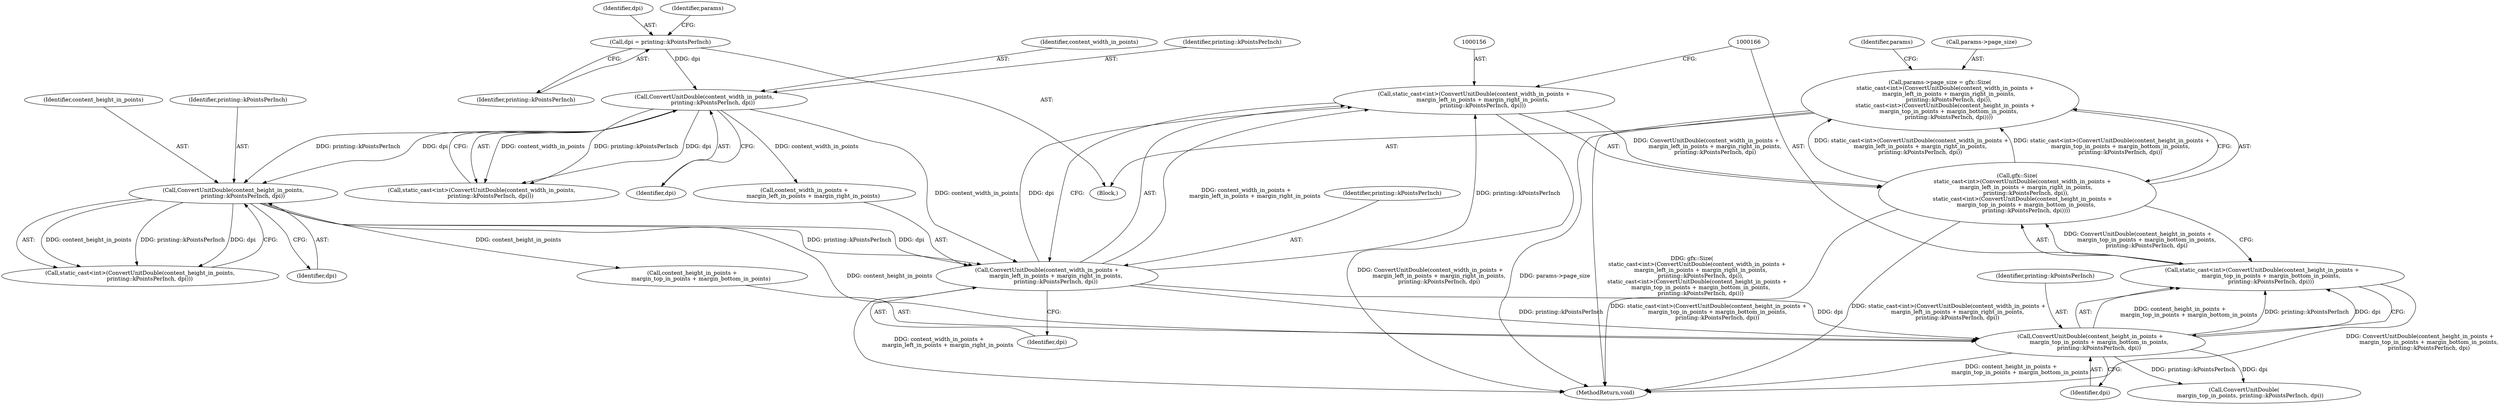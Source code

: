 digraph "0_Chrome_af05a799e3f47331fb27a24a8a56f1b1dd47a9c2@pointer" {
"1000150" [label="(Call,params->page_size = gfx::Size(\n      static_cast<int>(ConvertUnitDouble(content_width_in_points +\n          margin_left_in_points + margin_right_in_points,\n          printing::kPointsPerInch, dpi)),\n      static_cast<int>(ConvertUnitDouble(content_height_in_points +\n          margin_top_in_points + margin_bottom_in_points,\n          printing::kPointsPerInch, dpi))))"];
"1000154" [label="(Call,gfx::Size(\n      static_cast<int>(ConvertUnitDouble(content_width_in_points +\n          margin_left_in_points + margin_right_in_points,\n          printing::kPointsPerInch, dpi)),\n      static_cast<int>(ConvertUnitDouble(content_height_in_points +\n          margin_top_in_points + margin_bottom_in_points,\n          printing::kPointsPerInch, dpi))))"];
"1000155" [label="(Call,static_cast<int>(ConvertUnitDouble(content_width_in_points +\n          margin_left_in_points + margin_right_in_points,\n          printing::kPointsPerInch, dpi)))"];
"1000157" [label="(Call,ConvertUnitDouble(content_width_in_points +\n          margin_left_in_points + margin_right_in_points,\n          printing::kPointsPerInch, dpi))"];
"1000140" [label="(Call,ConvertUnitDouble(content_width_in_points,\n          printing::kPointsPerInch, dpi))"];
"1000130" [label="(Call,dpi = printing::kPointsPerInch)"];
"1000146" [label="(Call,ConvertUnitDouble(content_height_in_points,\n           printing::kPointsPerInch, dpi))"];
"1000165" [label="(Call,static_cast<int>(ConvertUnitDouble(content_height_in_points +\n          margin_top_in_points + margin_bottom_in_points,\n          printing::kPointsPerInch, dpi)))"];
"1000167" [label="(Call,ConvertUnitDouble(content_height_in_points +\n          margin_top_in_points + margin_bottom_in_points,\n          printing::kPointsPerInch, dpi))"];
"1000151" [label="(Call,params->page_size)"];
"1000150" [label="(Call,params->page_size = gfx::Size(\n      static_cast<int>(ConvertUnitDouble(content_width_in_points +\n          margin_left_in_points + margin_right_in_points,\n          printing::kPointsPerInch, dpi)),\n      static_cast<int>(ConvertUnitDouble(content_height_in_points +\n          margin_top_in_points + margin_bottom_in_points,\n          printing::kPointsPerInch, dpi))))"];
"1000155" [label="(Call,static_cast<int>(ConvertUnitDouble(content_width_in_points +\n          margin_left_in_points + margin_right_in_points,\n          printing::kPointsPerInch, dpi)))"];
"1000154" [label="(Call,gfx::Size(\n      static_cast<int>(ConvertUnitDouble(content_width_in_points +\n          margin_left_in_points + margin_right_in_points,\n          printing::kPointsPerInch, dpi)),\n      static_cast<int>(ConvertUnitDouble(content_height_in_points +\n          margin_top_in_points + margin_bottom_in_points,\n          printing::kPointsPerInch, dpi))))"];
"1000143" [label="(Identifier,dpi)"];
"1000141" [label="(Identifier,content_width_in_points)"];
"1000142" [label="(Identifier,printing::kPointsPerInch)"];
"1000181" [label="(Call,ConvertUnitDouble(\n       margin_top_in_points, printing::kPointsPerInch, dpi))"];
"1000177" [label="(Identifier,params)"];
"1000140" [label="(Call,ConvertUnitDouble(content_width_in_points,\n          printing::kPointsPerInch, dpi))"];
"1000144" [label="(Call,static_cast<int>(ConvertUnitDouble(content_height_in_points,\n           printing::kPointsPerInch, dpi)))"];
"1000131" [label="(Identifier,dpi)"];
"1000130" [label="(Call,dpi = printing::kPointsPerInch)"];
"1000135" [label="(Identifier,params)"];
"1000174" [label="(Identifier,dpi)"];
"1000165" [label="(Call,static_cast<int>(ConvertUnitDouble(content_height_in_points +\n          margin_top_in_points + margin_bottom_in_points,\n          printing::kPointsPerInch, dpi)))"];
"1000157" [label="(Call,ConvertUnitDouble(content_width_in_points +\n          margin_left_in_points + margin_right_in_points,\n          printing::kPointsPerInch, dpi))"];
"1000173" [label="(Identifier,printing::kPointsPerInch)"];
"1000167" [label="(Call,ConvertUnitDouble(content_height_in_points +\n          margin_top_in_points + margin_bottom_in_points,\n          printing::kPointsPerInch, dpi))"];
"1000104" [label="(Block,)"];
"1000147" [label="(Identifier,content_height_in_points)"];
"1000195" [label="(MethodReturn,void)"];
"1000138" [label="(Call,static_cast<int>(ConvertUnitDouble(content_width_in_points,\n          printing::kPointsPerInch, dpi)))"];
"1000149" [label="(Identifier,dpi)"];
"1000158" [label="(Call,content_width_in_points +\n          margin_left_in_points + margin_right_in_points)"];
"1000168" [label="(Call,content_height_in_points +\n          margin_top_in_points + margin_bottom_in_points)"];
"1000146" [label="(Call,ConvertUnitDouble(content_height_in_points,\n           printing::kPointsPerInch, dpi))"];
"1000148" [label="(Identifier,printing::kPointsPerInch)"];
"1000163" [label="(Identifier,printing::kPointsPerInch)"];
"1000132" [label="(Identifier,printing::kPointsPerInch)"];
"1000164" [label="(Identifier,dpi)"];
"1000150" -> "1000104"  [label="AST: "];
"1000150" -> "1000154"  [label="CFG: "];
"1000151" -> "1000150"  [label="AST: "];
"1000154" -> "1000150"  [label="AST: "];
"1000177" -> "1000150"  [label="CFG: "];
"1000150" -> "1000195"  [label="DDG: params->page_size"];
"1000150" -> "1000195"  [label="DDG: gfx::Size(\n      static_cast<int>(ConvertUnitDouble(content_width_in_points +\n          margin_left_in_points + margin_right_in_points,\n          printing::kPointsPerInch, dpi)),\n      static_cast<int>(ConvertUnitDouble(content_height_in_points +\n          margin_top_in_points + margin_bottom_in_points,\n          printing::kPointsPerInch, dpi)))"];
"1000154" -> "1000150"  [label="DDG: static_cast<int>(ConvertUnitDouble(content_width_in_points +\n          margin_left_in_points + margin_right_in_points,\n          printing::kPointsPerInch, dpi))"];
"1000154" -> "1000150"  [label="DDG: static_cast<int>(ConvertUnitDouble(content_height_in_points +\n          margin_top_in_points + margin_bottom_in_points,\n          printing::kPointsPerInch, dpi))"];
"1000154" -> "1000165"  [label="CFG: "];
"1000155" -> "1000154"  [label="AST: "];
"1000165" -> "1000154"  [label="AST: "];
"1000154" -> "1000195"  [label="DDG: static_cast<int>(ConvertUnitDouble(content_height_in_points +\n          margin_top_in_points + margin_bottom_in_points,\n          printing::kPointsPerInch, dpi))"];
"1000154" -> "1000195"  [label="DDG: static_cast<int>(ConvertUnitDouble(content_width_in_points +\n          margin_left_in_points + margin_right_in_points,\n          printing::kPointsPerInch, dpi))"];
"1000155" -> "1000154"  [label="DDG: ConvertUnitDouble(content_width_in_points +\n          margin_left_in_points + margin_right_in_points,\n          printing::kPointsPerInch, dpi)"];
"1000165" -> "1000154"  [label="DDG: ConvertUnitDouble(content_height_in_points +\n          margin_top_in_points + margin_bottom_in_points,\n          printing::kPointsPerInch, dpi)"];
"1000155" -> "1000157"  [label="CFG: "];
"1000156" -> "1000155"  [label="AST: "];
"1000157" -> "1000155"  [label="AST: "];
"1000166" -> "1000155"  [label="CFG: "];
"1000155" -> "1000195"  [label="DDG: ConvertUnitDouble(content_width_in_points +\n          margin_left_in_points + margin_right_in_points,\n          printing::kPointsPerInch, dpi)"];
"1000157" -> "1000155"  [label="DDG: content_width_in_points +\n          margin_left_in_points + margin_right_in_points"];
"1000157" -> "1000155"  [label="DDG: printing::kPointsPerInch"];
"1000157" -> "1000155"  [label="DDG: dpi"];
"1000157" -> "1000164"  [label="CFG: "];
"1000158" -> "1000157"  [label="AST: "];
"1000163" -> "1000157"  [label="AST: "];
"1000164" -> "1000157"  [label="AST: "];
"1000157" -> "1000195"  [label="DDG: content_width_in_points +\n          margin_left_in_points + margin_right_in_points"];
"1000140" -> "1000157"  [label="DDG: content_width_in_points"];
"1000146" -> "1000157"  [label="DDG: printing::kPointsPerInch"];
"1000146" -> "1000157"  [label="DDG: dpi"];
"1000157" -> "1000167"  [label="DDG: printing::kPointsPerInch"];
"1000157" -> "1000167"  [label="DDG: dpi"];
"1000140" -> "1000138"  [label="AST: "];
"1000140" -> "1000143"  [label="CFG: "];
"1000141" -> "1000140"  [label="AST: "];
"1000142" -> "1000140"  [label="AST: "];
"1000143" -> "1000140"  [label="AST: "];
"1000138" -> "1000140"  [label="CFG: "];
"1000140" -> "1000138"  [label="DDG: content_width_in_points"];
"1000140" -> "1000138"  [label="DDG: printing::kPointsPerInch"];
"1000140" -> "1000138"  [label="DDG: dpi"];
"1000130" -> "1000140"  [label="DDG: dpi"];
"1000140" -> "1000146"  [label="DDG: printing::kPointsPerInch"];
"1000140" -> "1000146"  [label="DDG: dpi"];
"1000140" -> "1000158"  [label="DDG: content_width_in_points"];
"1000130" -> "1000104"  [label="AST: "];
"1000130" -> "1000132"  [label="CFG: "];
"1000131" -> "1000130"  [label="AST: "];
"1000132" -> "1000130"  [label="AST: "];
"1000135" -> "1000130"  [label="CFG: "];
"1000146" -> "1000144"  [label="AST: "];
"1000146" -> "1000149"  [label="CFG: "];
"1000147" -> "1000146"  [label="AST: "];
"1000148" -> "1000146"  [label="AST: "];
"1000149" -> "1000146"  [label="AST: "];
"1000144" -> "1000146"  [label="CFG: "];
"1000146" -> "1000144"  [label="DDG: content_height_in_points"];
"1000146" -> "1000144"  [label="DDG: printing::kPointsPerInch"];
"1000146" -> "1000144"  [label="DDG: dpi"];
"1000146" -> "1000167"  [label="DDG: content_height_in_points"];
"1000146" -> "1000168"  [label="DDG: content_height_in_points"];
"1000165" -> "1000167"  [label="CFG: "];
"1000166" -> "1000165"  [label="AST: "];
"1000167" -> "1000165"  [label="AST: "];
"1000165" -> "1000195"  [label="DDG: ConvertUnitDouble(content_height_in_points +\n          margin_top_in_points + margin_bottom_in_points,\n          printing::kPointsPerInch, dpi)"];
"1000167" -> "1000165"  [label="DDG: content_height_in_points +\n          margin_top_in_points + margin_bottom_in_points"];
"1000167" -> "1000165"  [label="DDG: printing::kPointsPerInch"];
"1000167" -> "1000165"  [label="DDG: dpi"];
"1000167" -> "1000174"  [label="CFG: "];
"1000168" -> "1000167"  [label="AST: "];
"1000173" -> "1000167"  [label="AST: "];
"1000174" -> "1000167"  [label="AST: "];
"1000167" -> "1000195"  [label="DDG: content_height_in_points +\n          margin_top_in_points + margin_bottom_in_points"];
"1000167" -> "1000181"  [label="DDG: printing::kPointsPerInch"];
"1000167" -> "1000181"  [label="DDG: dpi"];
}
